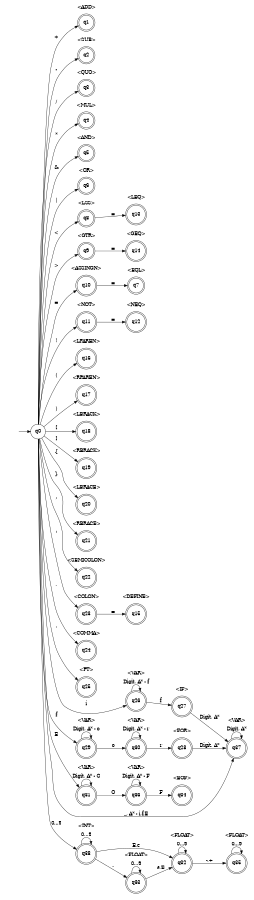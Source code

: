 digraph AFD {
	rankdir=LR;
	size="6"
	node [shape = circle];

	subgraph cluster1 { 
		node [shape = doublecircle];
		q1
		label = "<ADD>"; 
		color=white
	}
	subgraph cluster2 {
		node [shape = doublecircle];
		q2 
		label = "<SUB>"; 
		color=white
	}
	subgraph cluster3 {
		node [shape = doublecircle];
		q3 
		label = "<QUO>"; 
		color=white
	}
	subgraph cluster4 {
		node [shape = doublecircle];
		q4 
		label = "<MUL>"; 
		color=white
	}
	subgraph cluster5 {
		node [shape = doublecircle];
		q5 
		label = "<AND>"; 
		color=white
	}
	subgraph cluster6 {
		node [shape = doublecircle];
		q6 
		label = "<OR>"; 
		color=white
	}
	subgraph cluster7 {
		node [shape = doublecircle];
		q7 
		label = "<EQL>"; 
		color=white
	}
	subgraph cluster8 {
		node [shape = doublecircle];
		q8
		label = "<LSS>"; 
		color=white
	}
	subgraph cluster9 {
		node [shape = doublecircle];
		q9
		label = "<GTR>"; 
		color=white
	}
	subgraph cluster10 {
		node [shape = doublecircle];
		q10
		label = "<ASSINGN>"; 
		color=white
	}
	subgraph cluster11 {
		node [shape = doublecircle];
		q11
		label = "<NOT>"; 
		color=white
	}
	subgraph cluster12 {
		node [shape = doublecircle];
		q12
		label = "<NEQ>"; 
		color=white
	}
	subgraph cluster13 {
		node [shape = doublecircle];
		q13
		label = "<LEQ>"; 
		color=white
	}
	subgraph cluster14 {
		node [shape = doublecircle];
		q14
		label = "<GEQ>"; 
		color=white
	}
	subgraph cluster15 {
		node [shape = doublecircle];
		q15
		label = "<DEFINE>"; 
		color=white
	}
	subgraph cluster16 {
		node [shape = doublecircle];
		q16
		label = "<LPAREN>"; 
		color=white
	}
	subgraph cluster17 {
		node [shape = doublecircle];
		q17
		label = "<RPAREN>"; 
		color=white
	}
	subgraph cluster18 {
		node [shape = doublecircle];
		q18
		label = "<LBRACK>"; 
		color=white
	}
	subgraph cluster19 {
		node [shape = doublecircle];
		q19
		label = "<RBRACK>"; 
		color=white
	}
	subgraph cluster20 {
		node [shape = doublecircle];
		q20
		label = "<LBRACE>"; 
		color=white
	}
	subgraph cluster21 {
		node [shape = doublecircle];
		q21
		label = "<RBRACE>"; 
		color=white
	}
	subgraph cluster22 {
		node [shape = doublecircle];
		q22 
		label = "<SEMICOLON>"; 
		color=white
	}
	subgraph cluster23 {
		node [shape = doublecircle];
		q23
		label = "<COLON>"; 
		color=white
	}
	subgraph cluster24 {
		node [shape = doublecircle];
		q24
		label = "<COMMA>"; 
		color=white
	}
	subgraph cluster25 {
		node [shape = doublecircle];
		q25
		label = "<PT>"; 
		color=white
	}
	subgraph cluster26 {
		node [shape = doublecircle];
		q26
		label = "<VAR>"
		color=white
	}
	subgraph cluster27 {
		node [shape = doublecircle];
		q27
		label = "<IF>"; 
		color=white
	}
	subgraph cluster28 {
		node [shape = doublecircle];
		q28
		label = "<FOR>"; 
		color=white
	}
	subgraph cluster29 {
		node [shape = doublecircle];
		q29
		label = "<VAR>"; 
		color=white
	}
	subgraph cluster30 {
		node [shape = doublecircle];
		q30
		label = "<VAR>" 
		color=white
	}
	subgraph cluster31 {
		node [shape = doublecircle];
		q31
		label = "<VAR>"  
		color=white
	}
	subgraph cluster32 {
		node [shape = doublecircle];
		q32
		label = "<FLOAT>"; 
		color=white
	}
	subgraph cluster33 {
		node [shape = doublecircle];
		q33
		label = "<FLOAT>"; 
		color=white
	}
	subgraph cluster34 {
		node [shape = doublecircle];
		q34
		label = "<EOF>"; 
		color=white
	}
	subgraph cluster35 {
		node [shape = doublecircle];
		q35
		label = "<FLOAT>"; 
		color=white
	}
	subgraph cluster36 {
		node [shape = doublecircle];
		q36
		label = "<VAR>"  
		color=white
	}
	subgraph cluster37 {
		node [shape = doublecircle];
		q37
		label ="<VAR>";  
		color=white
	}
	subgraph cluster38 {
		node [shape = doublecircle];
		q38
		label = "<INT>"; 
		color=white
	}

	q0 -> q1 [ label = "+"];
	q0 -> q2 [ label = "-"];
	q0 -> q3 [ label = "/"];
	q0 -> q4 [ label = "*"];
	q0 -> q5 [ label = "&"];
	q0 -> q6 [ label = "|"];
	q0 -> q8 [ label = "<"];
	q0 -> q9 [ label = ">"];
	q0 -> q10 [ label = "="];
	q0 -> q11 [ label = "!"];
	q0 -> q16 [ label = "("];
	q0 -> q17 [ label = ")"];
	q0 -> q18 [ label = "["];
	q0 -> q19 [ label = "]"];
	q0 -> q20 [ label = "{"];
	q0 -> q21 [ label = "}"];
	q0 -> q22 [ label = ";"];
	q0 -> q23 [ label = ":"];
	q0 -> q24 [ label = ","];
	q0 -> q25 [ label = "."];
	q0 -> q26 [ label = "i"];
	q0 -> q37 [ label = "_, A* - i,f,E"];
	q0 -> q29 [ label = "f"];
	q0 -> q31 [ label = "E"];
	q0 -> q38 [ label = "0...9"];
	q8 -> q13 [ label = "="];
	q9 -> q14 [ label = "="];
	q10 -> q7 [ label = "="];
	q11 -> q12 [ label = "="];
	q23 -> q15 [ label = "="];
	q26 -> q26 [label = "Digit, A* - f"]
	q26 -> q27 [ label = "f"];
	q27 -> q37 [ label = "Digit, A*"];
	q28 -> q37 [ label = "Digit, A*"];
	q37 -> q37 [ label = "Digit, A*"];
	q30 -> q28 [ label = "r"];
	q30 -> q30 [label = "Digit, A* - r"]
	q29 -> q30 [ label = "o"];
	q29 -> q29 [label = "Digit, A* - o"]
	q32 -> q35 [ label = "-,+"];
	q32 -> q32 [ label = "0...9"];
	q33 -> q33 [ label = "0...9"];
	q33 -> q32 [ label = "e,E"];
	q35 -> q35 [ label = "0...9"];
	q36 -> q34 [ label = "F"];
	q36 -> q36 [label = "Digit, A* - F"]
	q31 -> q36 [ label = "O"];
	q31 -> q31 [label = "Digit, A* - O"]
	q38 -> q32 [ label = "E,e"];
	q38 -> q38 [ label = "0...9"];
	q38 -> q33 [ label = "."];
	
	node [shape = none, label=""];
	s -> q0 ;
}
